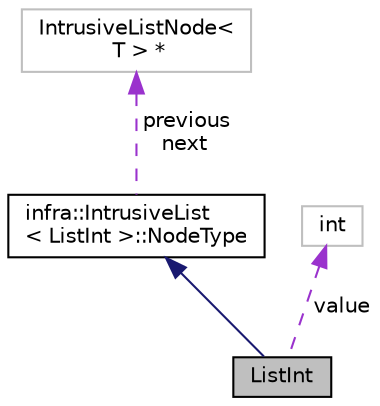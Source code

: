 digraph "ListInt"
{
 // INTERACTIVE_SVG=YES
  edge [fontname="Helvetica",fontsize="10",labelfontname="Helvetica",labelfontsize="10"];
  node [fontname="Helvetica",fontsize="10",shape=record];
  Node2 [label="ListInt",height=0.2,width=0.4,color="black", fillcolor="grey75", style="filled", fontcolor="black"];
  Node3 -> Node2 [dir="back",color="midnightblue",fontsize="10",style="solid",fontname="Helvetica"];
  Node3 [label="infra::IntrusiveList\l\< ListInt \>::NodeType",height=0.2,width=0.4,color="black", fillcolor="white", style="filled",URL="$d7/da5/classinfra_1_1detail_1_1_intrusive_list_node.html"];
  Node4 -> Node3 [dir="back",color="darkorchid3",fontsize="10",style="dashed",label=" previous\nnext" ,fontname="Helvetica"];
  Node4 [label="IntrusiveListNode\<\l T \> *",height=0.2,width=0.4,color="grey75", fillcolor="white", style="filled"];
  Node5 -> Node2 [dir="back",color="darkorchid3",fontsize="10",style="dashed",label=" value" ,fontname="Helvetica"];
  Node5 [label="int",height=0.2,width=0.4,color="grey75", fillcolor="white", style="filled"];
}
